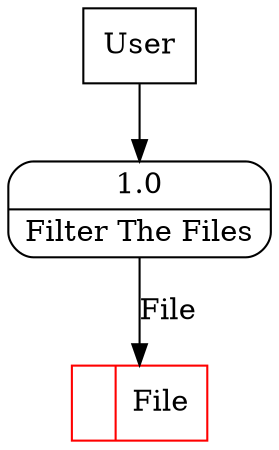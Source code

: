 digraph dfd2{ 
node[shape=record]
200 [label="<f0>  |<f1> File " color=red];
201 [label="User" shape=box];
202 [label="{<f0> 1.0|<f1> Filter The Files }" shape=Mrecord];
201 -> 202
202 -> 200 [label="File"]
}